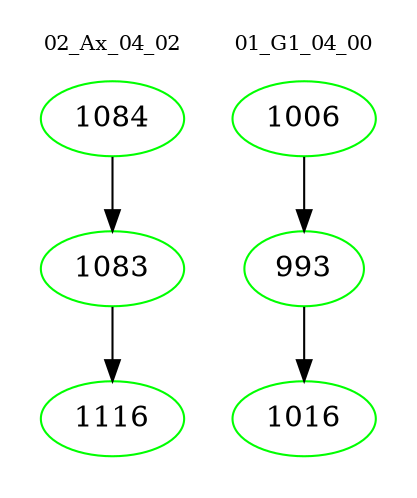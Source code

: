 digraph{
subgraph cluster_0 {
color = white
label = "02_Ax_04_02";
fontsize=10;
T0_1084 [label="1084", color="green"]
T0_1084 -> T0_1083 [color="black"]
T0_1083 [label="1083", color="green"]
T0_1083 -> T0_1116 [color="black"]
T0_1116 [label="1116", color="green"]
}
subgraph cluster_1 {
color = white
label = "01_G1_04_00";
fontsize=10;
T1_1006 [label="1006", color="green"]
T1_1006 -> T1_993 [color="black"]
T1_993 [label="993", color="green"]
T1_993 -> T1_1016 [color="black"]
T1_1016 [label="1016", color="green"]
}
}
